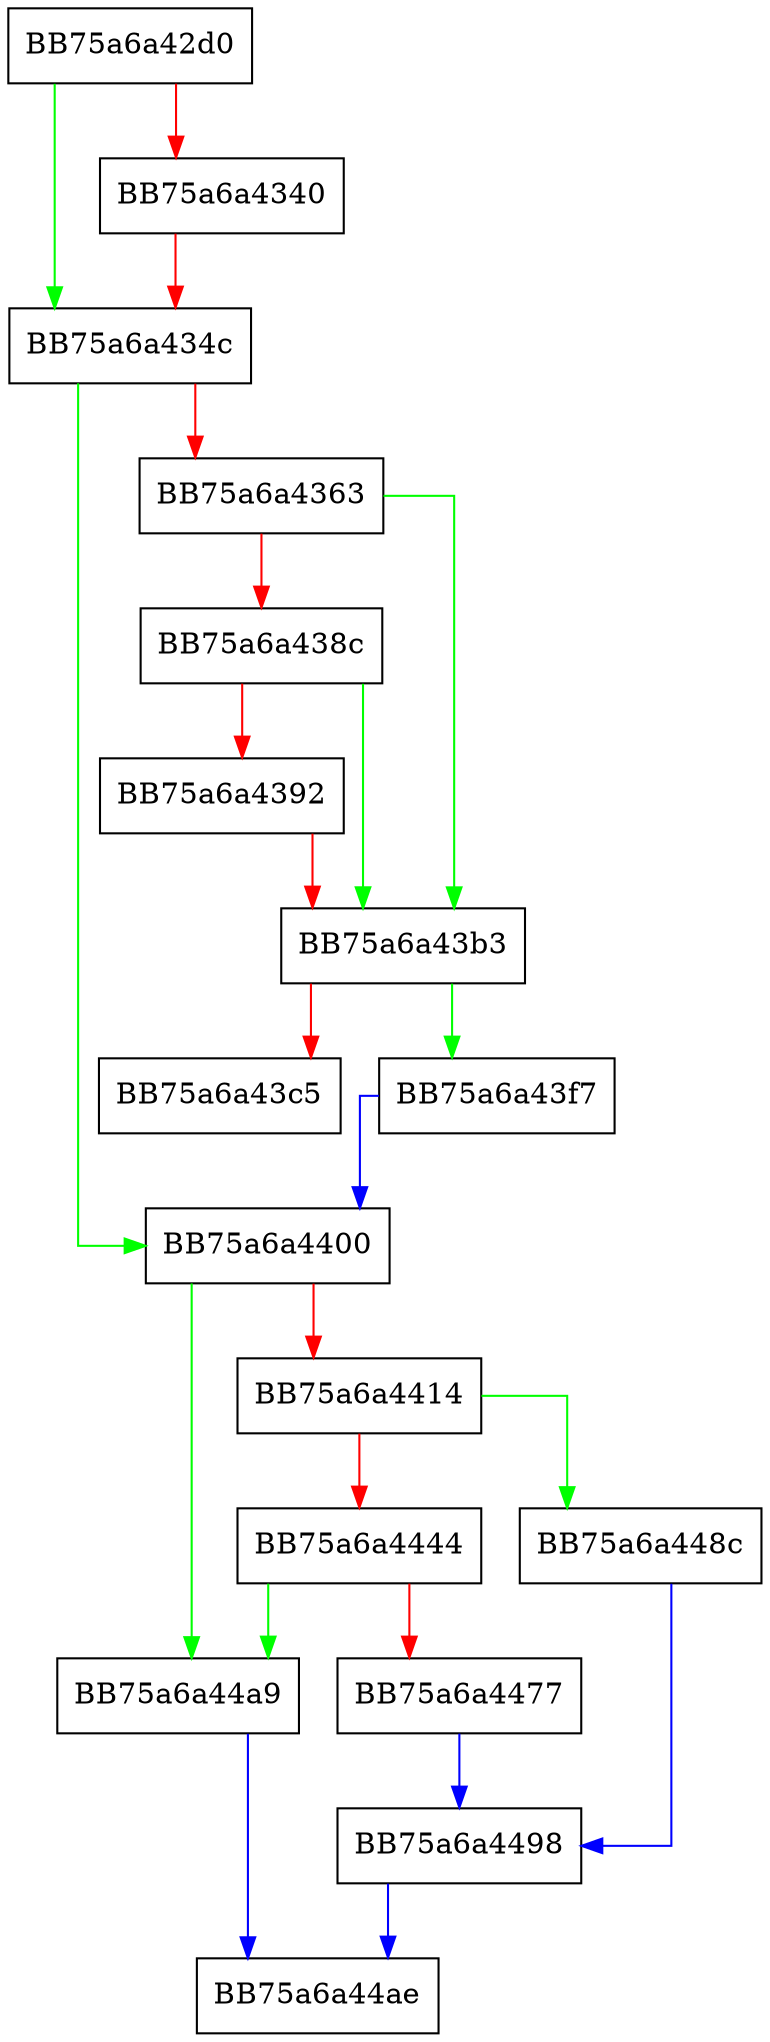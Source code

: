 digraph RecordPush {
  node [shape="box"];
  graph [splines=ortho];
  BB75a6a42d0 -> BB75a6a434c [color="green"];
  BB75a6a42d0 -> BB75a6a4340 [color="red"];
  BB75a6a4340 -> BB75a6a434c [color="red"];
  BB75a6a434c -> BB75a6a4400 [color="green"];
  BB75a6a434c -> BB75a6a4363 [color="red"];
  BB75a6a4363 -> BB75a6a43b3 [color="green"];
  BB75a6a4363 -> BB75a6a438c [color="red"];
  BB75a6a438c -> BB75a6a43b3 [color="green"];
  BB75a6a438c -> BB75a6a4392 [color="red"];
  BB75a6a4392 -> BB75a6a43b3 [color="red"];
  BB75a6a43b3 -> BB75a6a43f7 [color="green"];
  BB75a6a43b3 -> BB75a6a43c5 [color="red"];
  BB75a6a43f7 -> BB75a6a4400 [color="blue"];
  BB75a6a4400 -> BB75a6a44a9 [color="green"];
  BB75a6a4400 -> BB75a6a4414 [color="red"];
  BB75a6a4414 -> BB75a6a448c [color="green"];
  BB75a6a4414 -> BB75a6a4444 [color="red"];
  BB75a6a4444 -> BB75a6a44a9 [color="green"];
  BB75a6a4444 -> BB75a6a4477 [color="red"];
  BB75a6a4477 -> BB75a6a4498 [color="blue"];
  BB75a6a448c -> BB75a6a4498 [color="blue"];
  BB75a6a4498 -> BB75a6a44ae [color="blue"];
  BB75a6a44a9 -> BB75a6a44ae [color="blue"];
}